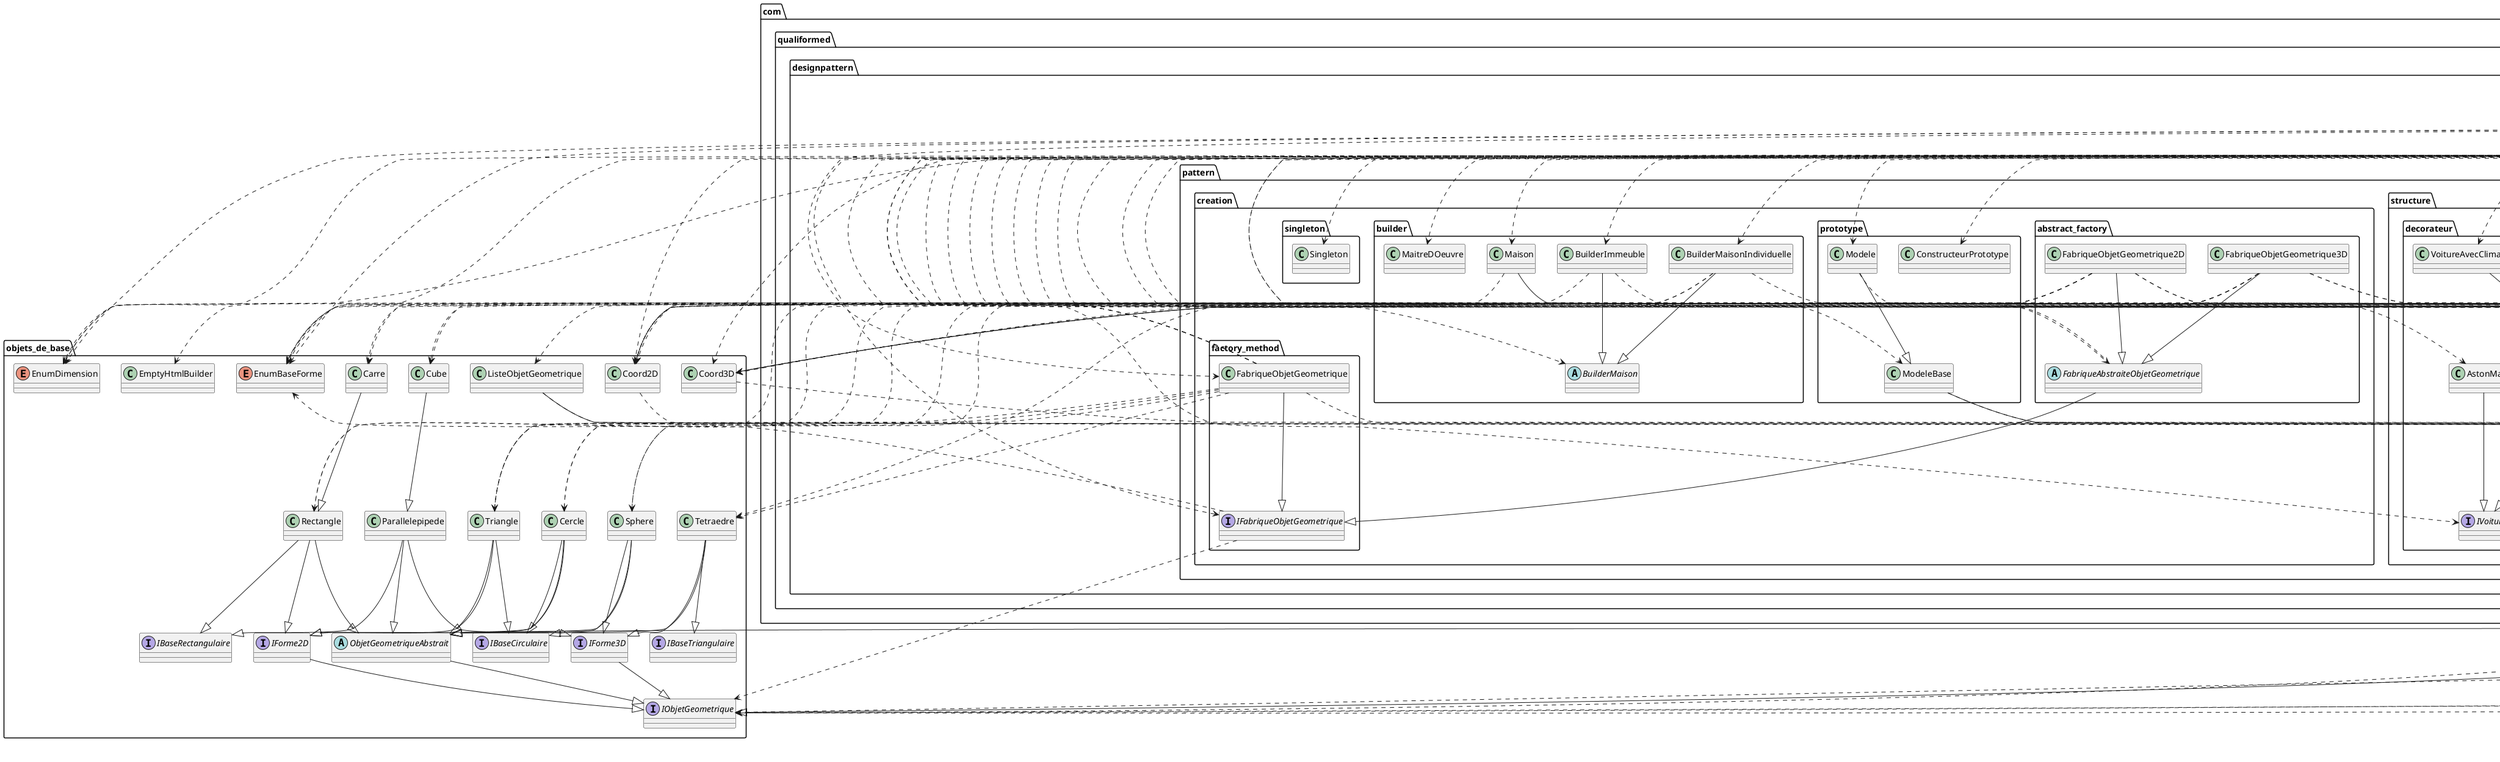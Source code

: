 @startuml
abstract class com.qualiformed.designpattern.pattern.comportement.chaine_de_responsabilite.Logger
abstract class com.qualiformed.designpattern.pattern.comportement.patron_de_methode.JeuDeSociete
abstract class com.qualiformed.designpattern.pattern.creation.abstract_factory.FabriqueAbstraiteObjetGeometrique
abstract class com.qualiformed.designpattern.pattern.creation.builder.BuilderMaison
abstract class com.qualiformed.designpattern.pattern.structure.decorateur.Option
abstract class com.qualiformed.designpattern.pattern.structure.pont.ObjetGeometriqueDessinable
abstract class objets_de_base.ObjetGeometriqueAbstrait
annotation java.lang.Override
class com.cloudgarden.layout.AnchorConstraint
class com.cloudgarden.layout.AnchorLayout
class com.qualiformed.designpattern.pattern.comportement.chaine_de_responsabilite.EmailLogger
class com.qualiformed.designpattern.pattern.comportement.chaine_de_responsabilite.StderrLogger
class com.qualiformed.designpattern.pattern.comportement.chaine_de_responsabilite.StdoutLogger
class com.qualiformed.designpattern.pattern.comportement.commande.CommandeBasculerEnBas
class com.qualiformed.designpattern.pattern.comportement.commande.CommandeBasculerEnHaut
class com.qualiformed.designpattern.pattern.comportement.commande.Interrupteur
class com.qualiformed.designpattern.pattern.comportement.commande.Lampe
class com.qualiformed.designpattern.pattern.comportement.etat.Contexte
class com.qualiformed.designpattern.pattern.comportement.etat.EtatA
class com.qualiformed.designpattern.pattern.comportement.etat.EtatB
class com.qualiformed.designpattern.pattern.comportement.fonction_de_rappel.DessinerHorloge1
class com.qualiformed.designpattern.pattern.comportement.fonction_de_rappel.DessinerHorloge2
class com.qualiformed.designpattern.pattern.comportement.interpreteur.ExpressionTerminale_Moins
class com.qualiformed.designpattern.pattern.comportement.interpreteur.ExpressionTerminale_Nombre
class com.qualiformed.designpattern.pattern.comportement.interpreteur.ExpressionTerminale_Plus
class com.qualiformed.designpattern.pattern.comportement.interpreteur.Interpreteur
class com.qualiformed.designpattern.pattern.comportement.iterateur.Iterateur
class com.qualiformed.designpattern.pattern.comportement.mediateur.BtnBook
class com.qualiformed.designpattern.pattern.comportement.mediateur.BtnSearch
class com.qualiformed.designpattern.pattern.comportement.mediateur.BtnView
class com.qualiformed.designpattern.pattern.comportement.mediateur.LblDisplay
class com.qualiformed.designpattern.pattern.comportement.mediateur.Mediateur
class com.qualiformed.designpattern.pattern.comportement.memento.Createur
class com.qualiformed.designpattern.pattern.comportement.memento.Gardien
class com.qualiformed.designpattern.pattern.comportement.observateur.Observateur
class com.qualiformed.designpattern.pattern.comportement.observateur.Observe
class com.qualiformed.designpattern.pattern.comportement.patron_de_methode.Echecs
class com.qualiformed.designpattern.pattern.comportement.patron_de_methode.Monopoly
class com.qualiformed.designpattern.pattern.comportement.strategie.Ajouter
class com.qualiformed.designpattern.pattern.comportement.strategie.Contexte
class com.qualiformed.designpattern.pattern.comportement.strategie.Multiplier
class com.qualiformed.designpattern.pattern.comportement.strategie.Soustraire
class com.qualiformed.designpattern.pattern.comportement.visiteur.Caisse
class com.qualiformed.designpattern.pattern.comportement.visiteur.Moteur
class com.qualiformed.designpattern.pattern.comportement.visiteur.Roue
class com.qualiformed.designpattern.pattern.comportement.visiteur.VisiteurListeElementVoiture
class com.qualiformed.designpattern.pattern.comportement.visiteur.VisiteurVerificationElementVoiture
class com.qualiformed.designpattern.pattern.comportement.visiteur.Voiture
class com.qualiformed.designpattern.pattern.creation.abstract_factory.FabriqueObjetGeometrique2D
class com.qualiformed.designpattern.pattern.creation.abstract_factory.FabriqueObjetGeometrique3D
class com.qualiformed.designpattern.pattern.creation.builder.BuilderImmeuble
class com.qualiformed.designpattern.pattern.creation.builder.BuilderMaisonIndividuelle
class com.qualiformed.designpattern.pattern.creation.builder.Maison
class com.qualiformed.designpattern.pattern.creation.builder.MaitreDOeuvre
class com.qualiformed.designpattern.pattern.creation.factory_method.FabriqueObjetGeometrique
class com.qualiformed.designpattern.pattern.creation.prototype.ConstructeurPrototype
class com.qualiformed.designpattern.pattern.creation.prototype.Modele
class com.qualiformed.designpattern.pattern.creation.prototype.ModeleBase
class com.qualiformed.designpattern.pattern.creation.singleton.Singleton
class com.qualiformed.designpattern.pattern.structure.adaptateur.AdaptateurSimpleTreeViewToHTML
class com.qualiformed.designpattern.pattern.structure.adaptateur.TreeViewSimple
class com.qualiformed.designpattern.pattern.structure.decorateur.AstonMartin
class com.qualiformed.designpattern.pattern.structure.decorateur.VoitureAmphibie
class com.qualiformed.designpattern.pattern.structure.decorateur.VoitureAvecClimatisation
class com.qualiformed.designpattern.pattern.structure.decorateur.VoitureAvecParachute
class com.qualiformed.designpattern.pattern.structure.facade.DateFacile
class com.qualiformed.designpattern.pattern.structure.objet_composite.Attribut
class com.qualiformed.designpattern.pattern.structure.objet_composite.Noeud
class com.qualiformed.designpattern.pattern.structure.objet_composite.NoeudValeur
class com.qualiformed.designpattern.pattern.structure.poids_mouche.Cafe
class com.qualiformed.designpattern.pattern.structure.poids_mouche.CommandeCafe
class com.qualiformed.designpattern.pattern.structure.poids_mouche.ContexteCommande
class com.qualiformed.designpattern.pattern.structure.pont.CercleDessinable
class com.qualiformed.designpattern.pattern.structure.pont.DessinateurObjetGeometriqueV1
class com.qualiformed.designpattern.pattern.structure.pont.DessinateurObjetGeometriqueV2
class com.qualiformed.designpattern.pattern.structure.pont.ParallelepipedeDessinable
class com.qualiformed.designpattern.pattern.structure.pont.RectangleDessinable
class com.qualiformed.designpattern.pattern.structure.pont.SphereDessinable
class com.qualiformed.designpattern.pattern.structure.pont.TetraedreDessinable
class com.qualiformed.designpattern.pattern.structure.pont.TriangleDessinable
class com.qualiformed.designpattern.pattern.structure.proxy.LigneTable
class com.qualiformed.designpattern.pattern.structure.proxy.LigneTableProxy
class com.qualiformed.designpattern.pattern.structure.proxy.Table
class com.qualiformed.designpattern.pattern.structure.proxy.TableProxy
class com.qualiformed.designpattern.pattern.structure.proxy.ValeurChaine
class com.qualiformed.designpattern.pattern.structure.proxy.ValeurEntier
class com.qualiformed.designpattern.tests.Test_PatternDeComportement_ChaineDeResponsabilite
class com.qualiformed.designpattern.tests.Test_PatternDeComportement_Commande
class com.qualiformed.designpattern.tests.Test_PatternDeComportement_Etat
class com.qualiformed.designpattern.tests.Test_PatternDeComportement_Interpreteur
class com.qualiformed.designpattern.tests.Test_PatternDeComportement_Iterateur
class com.qualiformed.designpattern.tests.Test_PatternDeComportement_Mediateur
class com.qualiformed.designpattern.tests.Test_PatternDeComportement_Memento
class com.qualiformed.designpattern.tests.Test_PatternDeComportement_Observateur
class com.qualiformed.designpattern.tests.Test_PatternDeComportement_Strategie
class com.qualiformed.designpattern.tests.Test_PatternDeComportement_Visiteur
class com.qualiformed.designpattern.tests.Test_PatternDeComportement_fonction_de_rappel
class com.qualiformed.designpattern.tests.Test_PatternDeComportement_patron_de_methode
class com.qualiformed.designpattern.tests.Test_PatternDeCreation_Builder
class com.qualiformed.designpattern.tests.Test_PatternDeCreation_Fabrique
class com.qualiformed.designpattern.tests.Test_PatternDeCreation_FabriqueAbstraite
class com.qualiformed.designpattern.tests.Test_PatternDeCreation_Prototype
class com.qualiformed.designpattern.tests.Test_PatternDeCreation_Singleton
class com.qualiformed.designpattern.tests.Test_PatternStructure_Adaptateur
class com.qualiformed.designpattern.tests.Test_PatternStructure_Composite
class com.qualiformed.designpattern.tests.Test_PatternStructure_Decorateur
class com.qualiformed.designpattern.tests.Test_PatternStructure_Facade
class com.qualiformed.designpattern.tests.Test_PatternStructure_PoidsMouche
class com.qualiformed.designpattern.tests.Test_PatternStructure_Proxy
class com.qualiformed.designpattern.tests.Test_PatternStructure_pont
class java.awt.Color
class java.awt.Dimension
class java.awt.Font
class java.awt.Graphics
class java.awt.Image
class java.awt.Rectangle
class java.awt.Toolkit
class java.awt.event.ActionEvent
class java.awt.event.ComponentAdapter
class java.awt.event.ComponentEvent
class java.awt.event.WindowAdapter
class java.awt.event.WindowEvent
class java.beans.PropertyChangeEvent
class java.beans.PropertyChangeListener
class java.util.ArrayList
class java.util.Arrays
class java.util.Calendar
class java.util.Collection
class java.util.GregorianCalendar
class java.util.HashMap
class java.util.List
class java.util.Map.Entry
class java.util.Stack
class javax.swing.ComboBoxModel
class javax.swing.DefaultComboBoxModel
class javax.swing.JButton
class javax.swing.JComboBox
class javax.swing.JFrame
class javax.swing.JLabel
class javax.swing.JPanel
class javax.swing.JSplitPane
class javax.swing.SwingUtilities
class javax.swing.WindowConstants
class objets_de_base.Carre
class objets_de_base.Cercle
class objets_de_base.Coord2D
class objets_de_base.Coord3D
class objets_de_base.Cube
class objets_de_base.EmptyHtmlBuilder
class objets_de_base.ListeObjetGeometrique
class objets_de_base.Parallelepipede
class objets_de_base.Rectangle
class objets_de_base.Sphere
class objets_de_base.Tetraedre
class objets_de_base.Triangle
enum objets_de_base.EnumBaseForme
enum objets_de_base.EnumDimension
interface com.qualiformed.designpattern.pattern.comportement.commande.ICommande
interface com.qualiformed.designpattern.pattern.comportement.etat.IEtat
interface com.qualiformed.designpattern.pattern.comportement.fonction_de_rappel.ICallbackPaint
interface com.qualiformed.designpattern.pattern.comportement.interpreteur.Expression
interface com.qualiformed.designpattern.pattern.comportement.mediateur.ICommande
interface com.qualiformed.designpattern.pattern.comportement.mediateur.IMediateur
interface com.qualiformed.designpattern.pattern.comportement.observateur.IOBservateur
interface com.qualiformed.designpattern.pattern.comportement.observateur.IObservable
interface com.qualiformed.designpattern.pattern.comportement.strategie.IStrategie
interface com.qualiformed.designpattern.pattern.comportement.visiteur.IElementDeVoiture
interface com.qualiformed.designpattern.pattern.comportement.visiteur.IVisiteurElementDeVoiture
interface com.qualiformed.designpattern.pattern.creation.factory_method.IFabriqueObjetGeometrique
interface com.qualiformed.designpattern.pattern.structure.adaptateur.ITreeViewAdaptateur
interface com.qualiformed.designpattern.pattern.structure.decorateur.IVoiture
interface com.qualiformed.designpattern.pattern.structure.objet_composite.IAttribut
interface com.qualiformed.designpattern.pattern.structure.objet_composite.INoeud
interface com.qualiformed.designpattern.pattern.structure.objet_composite.INoeudValeur
interface com.qualiformed.designpattern.pattern.structure.poids_mouche.ICafeServi
interface com.qualiformed.designpattern.pattern.structure.pont.IDessinateurObjetGeometrique
interface com.qualiformed.designpattern.pattern.structure.proxy.IColonneValue
interface com.qualiformed.designpattern.pattern.structure.proxy.ILigneTable
interface com.qualiformed.designpattern.pattern.structure.proxy.ITable
interface java.awt.event.ActionListener
interface java.lang.Cloneable
interface java.lang.Runnable
interface objets_de_base.IBaseCirculaire
interface objets_de_base.IBaseRectangulaire
interface objets_de_base.IBaseTriangulaire
interface objets_de_base.IForme2D
interface objets_de_base.IForme3D
interface objets_de_base.IObjetGeometrique
com.qualiformed.designpattern.pattern.creation.abstract_factory.FabriqueAbstraiteObjetGeometrique ..> objets_de_base.EnumDimension
com.qualiformed.designpattern.pattern.creation.abstract_factory.FabriqueAbstraiteObjetGeometrique --|> com.qualiformed.designpattern.pattern.creation.factory_method.IFabriqueObjetGeometrique
com.qualiformed.designpattern.pattern.structure.decorateur.Option ..> java.lang.Override
com.qualiformed.designpattern.pattern.structure.decorateur.Option --|> com.qualiformed.designpattern.pattern.structure.decorateur.IVoiture
com.qualiformed.designpattern.pattern.structure.pont.ObjetGeometriqueDessinable --|> objets_de_base.IObjetGeometrique
objets_de_base.ObjetGeometriqueAbstrait --|> objets_de_base.IObjetGeometrique
com.qualiformed.designpattern.pattern.comportement.chaine_de_responsabilite.EmailLogger --|> com.qualiformed.designpattern.pattern.comportement.chaine_de_responsabilite.Logger
com.qualiformed.designpattern.pattern.comportement.chaine_de_responsabilite.StderrLogger --|> com.qualiformed.designpattern.pattern.comportement.chaine_de_responsabilite.Logger
com.qualiformed.designpattern.pattern.comportement.chaine_de_responsabilite.StdoutLogger --|> com.qualiformed.designpattern.pattern.comportement.chaine_de_responsabilite.Logger
com.qualiformed.designpattern.pattern.comportement.commande.CommandeBasculerEnBas --|> com.qualiformed.designpattern.pattern.comportement.commande.ICommande
com.qualiformed.designpattern.pattern.comportement.commande.CommandeBasculerEnHaut --|> com.qualiformed.designpattern.pattern.comportement.commande.ICommande
com.qualiformed.designpattern.pattern.comportement.commande.Interrupteur ..> java.util.ArrayList
com.qualiformed.designpattern.pattern.comportement.commande.Interrupteur ..> java.util.List
com.qualiformed.designpattern.pattern.comportement.etat.EtatA ..> java.lang.Override
com.qualiformed.designpattern.pattern.comportement.etat.EtatA --|> com.qualiformed.designpattern.pattern.comportement.etat.IEtat
com.qualiformed.designpattern.pattern.comportement.etat.EtatB ..> java.lang.Override
com.qualiformed.designpattern.pattern.comportement.etat.EtatB --|> com.qualiformed.designpattern.pattern.comportement.etat.IEtat
com.qualiformed.designpattern.pattern.comportement.fonction_de_rappel.DessinerHorloge1 ..> java.lang.Override
com.qualiformed.designpattern.pattern.comportement.fonction_de_rappel.DessinerHorloge1 ..> java.awt.Color
com.qualiformed.designpattern.pattern.comportement.fonction_de_rappel.DessinerHorloge1 ..> java.awt.Graphics
com.qualiformed.designpattern.pattern.comportement.fonction_de_rappel.DessinerHorloge1 ..> java.util.Calendar
com.qualiformed.designpattern.pattern.comportement.fonction_de_rappel.DessinerHorloge1 --|> com.qualiformed.designpattern.pattern.comportement.fonction_de_rappel.ICallbackPaint
com.qualiformed.designpattern.pattern.comportement.fonction_de_rappel.DessinerHorloge2 ..> java.lang.Override
com.qualiformed.designpattern.pattern.comportement.fonction_de_rappel.DessinerHorloge2 ..> java.awt.Color
com.qualiformed.designpattern.pattern.comportement.fonction_de_rappel.DessinerHorloge2 ..> java.awt.Graphics
com.qualiformed.designpattern.pattern.comportement.fonction_de_rappel.DessinerHorloge2 ..> java.util.Calendar
com.qualiformed.designpattern.pattern.comportement.fonction_de_rappel.DessinerHorloge2 --|> com.qualiformed.designpattern.pattern.comportement.fonction_de_rappel.ICallbackPaint
com.qualiformed.designpattern.pattern.comportement.interpreteur.ExpressionTerminale_Moins ..> java.util.Stack
com.qualiformed.designpattern.pattern.comportement.interpreteur.ExpressionTerminale_Moins --|> com.qualiformed.designpattern.pattern.comportement.interpreteur.Expression
com.qualiformed.designpattern.pattern.comportement.interpreteur.ExpressionTerminale_Nombre ..> java.util.Stack
com.qualiformed.designpattern.pattern.comportement.interpreteur.ExpressionTerminale_Nombre --|> com.qualiformed.designpattern.pattern.comportement.interpreteur.Expression
com.qualiformed.designpattern.pattern.comportement.interpreteur.ExpressionTerminale_Plus ..> java.util.Stack
com.qualiformed.designpattern.pattern.comportement.interpreteur.ExpressionTerminale_Plus --|> com.qualiformed.designpattern.pattern.comportement.interpreteur.Expression
com.qualiformed.designpattern.pattern.comportement.interpreteur.Interpreteur ..> java.util.ArrayList
com.qualiformed.designpattern.pattern.comportement.interpreteur.Interpreteur ..> java.util.Stack
com.qualiformed.designpattern.pattern.comportement.iterateur.Iterateur ..> java.util.ArrayList
com.qualiformed.designpattern.pattern.comportement.mediateur.BtnBook --|> javax.swing.JButton
com.qualiformed.designpattern.pattern.comportement.mediateur.BtnBook --|> com.qualiformed.designpattern.pattern.comportement.mediateur.ICommande
com.qualiformed.designpattern.pattern.comportement.mediateur.BtnBook ..> java.awt.event.ActionListener
com.qualiformed.designpattern.pattern.comportement.mediateur.BtnSearch --|> javax.swing.JButton
com.qualiformed.designpattern.pattern.comportement.mediateur.BtnSearch --|> com.qualiformed.designpattern.pattern.comportement.mediateur.ICommande
com.qualiformed.designpattern.pattern.comportement.mediateur.BtnSearch ..> java.awt.event.ActionListener
com.qualiformed.designpattern.pattern.comportement.mediateur.BtnView --|> javax.swing.JButton
com.qualiformed.designpattern.pattern.comportement.mediateur.BtnView --|> com.qualiformed.designpattern.pattern.comportement.mediateur.ICommande
com.qualiformed.designpattern.pattern.comportement.mediateur.BtnView ..> java.awt.event.ActionListener
com.qualiformed.designpattern.pattern.comportement.mediateur.LblDisplay ..> java.awt.Font
com.qualiformed.designpattern.pattern.comportement.mediateur.LblDisplay --|> javax.swing.JLabel
com.qualiformed.designpattern.pattern.comportement.mediateur.Mediateur --|> com.qualiformed.designpattern.pattern.comportement.mediateur.IMediateur
com.qualiformed.designpattern.pattern.comportement.memento.Gardien ..> java.util.ArrayList
com.qualiformed.designpattern.pattern.comportement.observateur.Observateur ..> java.lang.Override
com.qualiformed.designpattern.pattern.comportement.observateur.Observateur --|> com.qualiformed.designpattern.pattern.comportement.observateur.IOBservateur
com.qualiformed.designpattern.pattern.comportement.observateur.Observe ..> java.lang.Override
com.qualiformed.designpattern.pattern.comportement.observateur.Observe ..> java.util.ArrayList
com.qualiformed.designpattern.pattern.comportement.observateur.Observe --|> com.qualiformed.designpattern.pattern.comportement.observateur.IObservable
com.qualiformed.designpattern.pattern.comportement.patron_de_methode.Echecs --|> com.qualiformed.designpattern.pattern.comportement.patron_de_methode.JeuDeSociete
com.qualiformed.designpattern.pattern.comportement.patron_de_methode.Echecs ..> java.lang.Override
com.qualiformed.designpattern.pattern.comportement.patron_de_methode.Monopoly --|> com.qualiformed.designpattern.pattern.comportement.patron_de_methode.JeuDeSociete
com.qualiformed.designpattern.pattern.comportement.patron_de_methode.Monopoly ..> java.lang.Override
com.qualiformed.designpattern.pattern.comportement.strategie.Ajouter ..> java.lang.Override
com.qualiformed.designpattern.pattern.comportement.strategie.Ajouter --|> com.qualiformed.designpattern.pattern.comportement.strategie.IStrategie
com.qualiformed.designpattern.pattern.comportement.strategie.Multiplier ..> java.lang.Override
com.qualiformed.designpattern.pattern.comportement.strategie.Multiplier --|> com.qualiformed.designpattern.pattern.comportement.strategie.IStrategie
com.qualiformed.designpattern.pattern.comportement.strategie.Soustraire ..> java.lang.Override
com.qualiformed.designpattern.pattern.comportement.strategie.Soustraire --|> com.qualiformed.designpattern.pattern.comportement.strategie.IStrategie
com.qualiformed.designpattern.pattern.comportement.visiteur.Caisse ..> java.lang.Override
com.qualiformed.designpattern.pattern.comportement.visiteur.Caisse --|> com.qualiformed.designpattern.pattern.comportement.visiteur.IElementDeVoiture
com.qualiformed.designpattern.pattern.comportement.visiteur.Moteur ..> java.lang.Override
com.qualiformed.designpattern.pattern.comportement.visiteur.Moteur --|> com.qualiformed.designpattern.pattern.comportement.visiteur.IElementDeVoiture
com.qualiformed.designpattern.pattern.comportement.visiteur.Roue ..> java.lang.Override
com.qualiformed.designpattern.pattern.comportement.visiteur.Roue --|> com.qualiformed.designpattern.pattern.comportement.visiteur.IElementDeVoiture
com.qualiformed.designpattern.pattern.comportement.visiteur.VisiteurListeElementVoiture ..> java.lang.Override
com.qualiformed.designpattern.pattern.comportement.visiteur.VisiteurListeElementVoiture --|> com.qualiformed.designpattern.pattern.comportement.visiteur.IVisiteurElementDeVoiture
com.qualiformed.designpattern.pattern.comportement.visiteur.VisiteurVerificationElementVoiture ..> java.lang.Override
com.qualiformed.designpattern.pattern.comportement.visiteur.VisiteurVerificationElementVoiture --|> com.qualiformed.designpattern.pattern.comportement.visiteur.IVisiteurElementDeVoiture
com.qualiformed.designpattern.pattern.comportement.visiteur.Voiture ..> java.lang.Override
com.qualiformed.designpattern.pattern.comportement.visiteur.Voiture --|> com.qualiformed.designpattern.pattern.comportement.visiteur.IElementDeVoiture
com.qualiformed.designpattern.pattern.creation.abstract_factory.FabriqueObjetGeometrique2D --|> com.qualiformed.designpattern.pattern.creation.abstract_factory.FabriqueAbstraiteObjetGeometrique
com.qualiformed.designpattern.pattern.creation.abstract_factory.FabriqueObjetGeometrique2D ..> java.lang.Override
com.qualiformed.designpattern.pattern.creation.abstract_factory.FabriqueObjetGeometrique2D ..> objets_de_base.Carre
com.qualiformed.designpattern.pattern.creation.abstract_factory.FabriqueObjetGeometrique2D ..> objets_de_base.Cercle
com.qualiformed.designpattern.pattern.creation.abstract_factory.FabriqueObjetGeometrique2D ..> objets_de_base.Triangle
com.qualiformed.designpattern.pattern.creation.abstract_factory.FabriqueObjetGeometrique2D ..> objets_de_base.EnumBaseForme
com.qualiformed.designpattern.pattern.creation.abstract_factory.FabriqueObjetGeometrique2D ..> objets_de_base.IObjetGeometrique
com.qualiformed.designpattern.pattern.creation.abstract_factory.FabriqueObjetGeometrique3D --|> com.qualiformed.designpattern.pattern.creation.abstract_factory.FabriqueAbstraiteObjetGeometrique
com.qualiformed.designpattern.pattern.creation.abstract_factory.FabriqueObjetGeometrique3D ..> java.lang.Override
com.qualiformed.designpattern.pattern.creation.abstract_factory.FabriqueObjetGeometrique3D ..> objets_de_base.Cube
com.qualiformed.designpattern.pattern.creation.abstract_factory.FabriqueObjetGeometrique3D ..> objets_de_base.Sphere
com.qualiformed.designpattern.pattern.creation.abstract_factory.FabriqueObjetGeometrique3D ..> objets_de_base.Tetraedre
com.qualiformed.designpattern.pattern.creation.abstract_factory.FabriqueObjetGeometrique3D ..> objets_de_base.EnumBaseForme
com.qualiformed.designpattern.pattern.creation.abstract_factory.FabriqueObjetGeometrique3D ..> objets_de_base.IObjetGeometrique
com.qualiformed.designpattern.pattern.creation.builder.BuilderImmeuble --|> com.qualiformed.designpattern.pattern.creation.builder.BuilderMaison
com.qualiformed.designpattern.pattern.creation.builder.BuilderImmeuble ..> java.lang.Override
com.qualiformed.designpattern.pattern.creation.builder.BuilderImmeuble ..> objets_de_base.Rectangle
com.qualiformed.designpattern.pattern.creation.builder.BuilderMaisonIndividuelle --|> com.qualiformed.designpattern.pattern.creation.builder.BuilderMaison
com.qualiformed.designpattern.pattern.creation.builder.BuilderMaisonIndividuelle ..> java.lang.Override
com.qualiformed.designpattern.pattern.creation.builder.BuilderMaisonIndividuelle ..> objets_de_base.Rectangle
com.qualiformed.designpattern.pattern.creation.builder.BuilderMaisonIndividuelle ..> objets_de_base.Triangle
com.qualiformed.designpattern.pattern.creation.builder.Maison --|> objets_de_base.ObjetGeometriqueAbstrait
com.qualiformed.designpattern.pattern.creation.builder.Maison ..> objets_de_base.ListeObjetGeometrique
com.qualiformed.designpattern.pattern.creation.factory_method.FabriqueObjetGeometrique ..> objets_de_base.Carre
com.qualiformed.designpattern.pattern.creation.factory_method.FabriqueObjetGeometrique ..> objets_de_base.Cercle
com.qualiformed.designpattern.pattern.creation.factory_method.FabriqueObjetGeometrique ..> objets_de_base.Cube
com.qualiformed.designpattern.pattern.creation.factory_method.FabriqueObjetGeometrique ..> objets_de_base.Sphere
com.qualiformed.designpattern.pattern.creation.factory_method.FabriqueObjetGeometrique ..> objets_de_base.Tetraedre
com.qualiformed.designpattern.pattern.creation.factory_method.FabriqueObjetGeometrique ..> objets_de_base.Triangle
com.qualiformed.designpattern.pattern.creation.factory_method.FabriqueObjetGeometrique ..> objets_de_base.EnumBaseForme
com.qualiformed.designpattern.pattern.creation.factory_method.FabriqueObjetGeometrique ..> objets_de_base.EnumDimension
com.qualiformed.designpattern.pattern.creation.factory_method.FabriqueObjetGeometrique --|> com.qualiformed.designpattern.pattern.creation.factory_method.IFabriqueObjetGeometrique
com.qualiformed.designpattern.pattern.creation.factory_method.FabriqueObjetGeometrique ..> objets_de_base.IObjetGeometrique
com.qualiformed.designpattern.pattern.creation.prototype.Modele ..> java.lang.Override
com.qualiformed.designpattern.pattern.creation.prototype.Modele --|> com.qualiformed.designpattern.pattern.creation.prototype.ModeleBase
com.qualiformed.designpattern.pattern.creation.prototype.ModeleBase ..> java.lang.Override
com.qualiformed.designpattern.pattern.creation.prototype.ModeleBase --|> java.lang.Cloneable
com.qualiformed.designpattern.pattern.structure.adaptateur.AdaptateurSimpleTreeViewToHTML ..> java.lang.Override
com.qualiformed.designpattern.pattern.structure.adaptateur.AdaptateurSimpleTreeViewToHTML ..> java.util.ArrayList
com.qualiformed.designpattern.pattern.structure.adaptateur.AdaptateurSimpleTreeViewToHTML ..> java.util.Arrays
com.qualiformed.designpattern.pattern.structure.adaptateur.AdaptateurSimpleTreeViewToHTML --|> com.qualiformed.designpattern.pattern.structure.adaptateur.ITreeViewAdaptateur
com.qualiformed.designpattern.pattern.structure.decorateur.AstonMartin ..> java.lang.Override
com.qualiformed.designpattern.pattern.structure.decorateur.AstonMartin --|> com.qualiformed.designpattern.pattern.structure.decorateur.IVoiture
com.qualiformed.designpattern.pattern.structure.decorateur.VoitureAmphibie --|> com.qualiformed.designpattern.pattern.structure.decorateur.Option
com.qualiformed.designpattern.pattern.structure.decorateur.VoitureAvecClimatisation --|> com.qualiformed.designpattern.pattern.structure.decorateur.Option
com.qualiformed.designpattern.pattern.structure.decorateur.VoitureAvecParachute --|> com.qualiformed.designpattern.pattern.structure.decorateur.Option
com.qualiformed.designpattern.pattern.structure.facade.DateFacile ..> java.util.Calendar
com.qualiformed.designpattern.pattern.structure.facade.DateFacile ..> java.util.GregorianCalendar
com.qualiformed.designpattern.pattern.structure.objet_composite.Attribut ..> java.lang.Override
com.qualiformed.designpattern.pattern.structure.objet_composite.Attribut --|> com.qualiformed.designpattern.pattern.structure.objet_composite.IAttribut
com.qualiformed.designpattern.pattern.structure.objet_composite.Noeud ..> java.lang.Override
com.qualiformed.designpattern.pattern.structure.objet_composite.Noeud ..> java.util.ArrayList
com.qualiformed.designpattern.pattern.structure.objet_composite.Noeud ..> java.util.HashMap
com.qualiformed.designpattern.pattern.structure.objet_composite.Noeud --|> com.qualiformed.designpattern.pattern.structure.objet_composite.INoeud
com.qualiformed.designpattern.pattern.structure.objet_composite.NoeudValeur ..> java.lang.Override
com.qualiformed.designpattern.pattern.structure.objet_composite.NoeudValeur --|> com.qualiformed.designpattern.pattern.structure.objet_composite.INoeudValeur
com.qualiformed.designpattern.pattern.structure.poids_mouche.Cafe ..> java.lang.Override
com.qualiformed.designpattern.pattern.structure.poids_mouche.Cafe ..> java.util.HashMap
com.qualiformed.designpattern.pattern.structure.poids_mouche.Cafe --|> com.qualiformed.designpattern.pattern.structure.poids_mouche.ICafeServi
com.qualiformed.designpattern.pattern.structure.pont.CercleDessinable --|> com.qualiformed.designpattern.pattern.structure.pont.ObjetGeometriqueDessinable
com.qualiformed.designpattern.pattern.structure.pont.CercleDessinable ..> java.lang.Override
com.qualiformed.designpattern.pattern.structure.pont.CercleDessinable ..> objets_de_base.Coord2D
com.qualiformed.designpattern.pattern.structure.pont.DessinateurObjetGeometriqueV1 ..> java.lang.Override
com.qualiformed.designpattern.pattern.structure.pont.DessinateurObjetGeometriqueV1 ..> objets_de_base.Coord2D
com.qualiformed.designpattern.pattern.structure.pont.DessinateurObjetGeometriqueV1 ..> objets_de_base.Coord3D
com.qualiformed.designpattern.pattern.structure.pont.DessinateurObjetGeometriqueV1 --|> com.qualiformed.designpattern.pattern.structure.pont.IDessinateurObjetGeometrique
com.qualiformed.designpattern.pattern.structure.pont.DessinateurObjetGeometriqueV2 ..> java.lang.Override
com.qualiformed.designpattern.pattern.structure.pont.DessinateurObjetGeometriqueV2 ..> objets_de_base.Coord2D
com.qualiformed.designpattern.pattern.structure.pont.DessinateurObjetGeometriqueV2 ..> objets_de_base.Coord3D
com.qualiformed.designpattern.pattern.structure.pont.DessinateurObjetGeometriqueV2 --|> com.qualiformed.designpattern.pattern.structure.pont.IDessinateurObjetGeometrique
com.qualiformed.designpattern.pattern.structure.pont.ParallelepipedeDessinable --|> com.qualiformed.designpattern.pattern.structure.pont.ObjetGeometriqueDessinable
com.qualiformed.designpattern.pattern.structure.pont.ParallelepipedeDessinable ..> java.lang.Override
com.qualiformed.designpattern.pattern.structure.pont.ParallelepipedeDessinable ..> objets_de_base.Coord3D
com.qualiformed.designpattern.pattern.structure.pont.RectangleDessinable --|> com.qualiformed.designpattern.pattern.structure.pont.ObjetGeometriqueDessinable
com.qualiformed.designpattern.pattern.structure.pont.RectangleDessinable ..> java.lang.Override
com.qualiformed.designpattern.pattern.structure.pont.RectangleDessinable ..> objets_de_base.Coord2D
com.qualiformed.designpattern.pattern.structure.pont.SphereDessinable --|> com.qualiformed.designpattern.pattern.structure.pont.ObjetGeometriqueDessinable
com.qualiformed.designpattern.pattern.structure.pont.SphereDessinable ..> java.lang.Override
com.qualiformed.designpattern.pattern.structure.pont.SphereDessinable ..> objets_de_base.Coord3D
com.qualiformed.designpattern.pattern.structure.pont.TetraedreDessinable --|> com.qualiformed.designpattern.pattern.structure.pont.ObjetGeometriqueDessinable
com.qualiformed.designpattern.pattern.structure.pont.TetraedreDessinable ..> java.lang.Override
com.qualiformed.designpattern.pattern.structure.pont.TetraedreDessinable ..> objets_de_base.Coord3D
com.qualiformed.designpattern.pattern.structure.pont.TriangleDessinable --|> com.qualiformed.designpattern.pattern.structure.pont.ObjetGeometriqueDessinable
com.qualiformed.designpattern.pattern.structure.pont.TriangleDessinable ..> java.lang.Override
com.qualiformed.designpattern.pattern.structure.pont.TriangleDessinable ..> objets_de_base.Coord2D
com.qualiformed.designpattern.pattern.structure.proxy.LigneTable ..> java.lang.Override
com.qualiformed.designpattern.pattern.structure.proxy.LigneTable ..> java.util.HashMap
com.qualiformed.designpattern.pattern.structure.proxy.LigneTable ..> java.util.Map.Entry
com.qualiformed.designpattern.pattern.structure.proxy.LigneTable --|> com.qualiformed.designpattern.pattern.structure.proxy.ILigneTable
com.qualiformed.designpattern.pattern.structure.proxy.LigneTableProxy ..> java.lang.Override
com.qualiformed.designpattern.pattern.structure.proxy.LigneTableProxy --|> com.qualiformed.designpattern.pattern.structure.proxy.ILigneTable
com.qualiformed.designpattern.pattern.structure.proxy.Table ..> java.lang.Override
com.qualiformed.designpattern.pattern.structure.proxy.Table ..> java.util.ArrayList
com.qualiformed.designpattern.pattern.structure.proxy.Table ..> java.util.HashMap
com.qualiformed.designpattern.pattern.structure.proxy.Table --|> com.qualiformed.designpattern.pattern.structure.proxy.ITable
com.qualiformed.designpattern.pattern.structure.proxy.TableProxy ..> java.lang.Override
com.qualiformed.designpattern.pattern.structure.proxy.TableProxy ..> java.util.HashMap
com.qualiformed.designpattern.pattern.structure.proxy.TableProxy --|> com.qualiformed.designpattern.pattern.structure.proxy.ITable
com.qualiformed.designpattern.pattern.structure.proxy.ValeurChaine ..> java.lang.Override
com.qualiformed.designpattern.pattern.structure.proxy.ValeurChaine --|> com.qualiformed.designpattern.pattern.structure.proxy.IColonneValue
com.qualiformed.designpattern.pattern.structure.proxy.ValeurEntier ..> java.lang.Override
com.qualiformed.designpattern.pattern.structure.proxy.ValeurEntier --|> com.qualiformed.designpattern.pattern.structure.proxy.IColonneValue
com.qualiformed.designpattern.tests.Test_PatternDeComportement_ChaineDeResponsabilite ..> com.qualiformed.designpattern.pattern.comportement.chaine_de_responsabilite.Logger
com.qualiformed.designpattern.tests.Test_PatternDeComportement_ChaineDeResponsabilite ..> com.qualiformed.designpattern.pattern.comportement.chaine_de_responsabilite.EmailLogger
com.qualiformed.designpattern.tests.Test_PatternDeComportement_ChaineDeResponsabilite ..> com.qualiformed.designpattern.pattern.comportement.chaine_de_responsabilite.StderrLogger
com.qualiformed.designpattern.tests.Test_PatternDeComportement_ChaineDeResponsabilite ..> com.qualiformed.designpattern.pattern.comportement.chaine_de_responsabilite.StdoutLogger
com.qualiformed.designpattern.tests.Test_PatternDeComportement_Commande ..> com.qualiformed.designpattern.pattern.comportement.commande.CommandeBasculerEnBas
com.qualiformed.designpattern.tests.Test_PatternDeComportement_Commande ..> com.qualiformed.designpattern.pattern.comportement.commande.CommandeBasculerEnHaut
com.qualiformed.designpattern.tests.Test_PatternDeComportement_Commande ..> com.qualiformed.designpattern.pattern.comportement.commande.Interrupteur
com.qualiformed.designpattern.tests.Test_PatternDeComportement_Commande ..> com.qualiformed.designpattern.pattern.comportement.commande.Lampe
com.qualiformed.designpattern.tests.Test_PatternDeComportement_Commande ..> com.qualiformed.designpattern.pattern.comportement.commande.ICommande
com.qualiformed.designpattern.tests.Test_PatternDeComportement_Etat ..> com.qualiformed.designpattern.pattern.comportement.etat.Contexte
com.qualiformed.designpattern.tests.Test_PatternDeComportement_Interpreteur ..> com.qualiformed.designpattern.pattern.comportement.interpreteur.Interpreteur
com.qualiformed.designpattern.tests.Test_PatternDeComportement_Iterateur ..> com.qualiformed.designpattern.pattern.comportement.iterateur.Iterateur
com.qualiformed.designpattern.tests.Test_PatternDeComportement_Iterateur ..> java.util.ArrayList
com.qualiformed.designpattern.tests.Test_PatternDeComportement_Mediateur ..> com.qualiformed.designpattern.pattern.comportement.mediateur.BtnBook
com.qualiformed.designpattern.tests.Test_PatternDeComportement_Mediateur ..> com.qualiformed.designpattern.pattern.comportement.mediateur.BtnSearch
com.qualiformed.designpattern.tests.Test_PatternDeComportement_Mediateur ..> com.qualiformed.designpattern.pattern.comportement.mediateur.BtnView
com.qualiformed.designpattern.tests.Test_PatternDeComportement_Mediateur ..> com.qualiformed.designpattern.pattern.comportement.mediateur.LblDisplay
com.qualiformed.designpattern.tests.Test_PatternDeComportement_Mediateur ..> com.qualiformed.designpattern.pattern.comportement.mediateur.Mediateur
com.qualiformed.designpattern.tests.Test_PatternDeComportement_Mediateur ..> java.awt.Dimension
com.qualiformed.designpattern.tests.Test_PatternDeComportement_Mediateur ..> java.awt.Toolkit
com.qualiformed.designpattern.tests.Test_PatternDeComportement_Mediateur ..> java.awt.event.ActionEvent
com.qualiformed.designpattern.tests.Test_PatternDeComportement_Mediateur --|> javax.swing.JFrame
com.qualiformed.designpattern.tests.Test_PatternDeComportement_Mediateur ..> javax.swing.JPanel
com.qualiformed.designpattern.tests.Test_PatternDeComportement_Mediateur ..> com.qualiformed.designpattern.pattern.comportement.mediateur.ICommande
com.qualiformed.designpattern.tests.Test_PatternDeComportement_Mediateur ..> com.qualiformed.designpattern.pattern.comportement.mediateur.IMediateur
com.qualiformed.designpattern.tests.Test_PatternDeComportement_Mediateur --|> java.awt.event.ActionListener
com.qualiformed.designpattern.tests.Test_PatternDeComportement_Memento ..> com.qualiformed.designpattern.pattern.comportement.memento.Createur
com.qualiformed.designpattern.tests.Test_PatternDeComportement_Memento ..> com.qualiformed.designpattern.pattern.comportement.memento.Gardien
com.qualiformed.designpattern.tests.Test_PatternDeComportement_Observateur ..> com.qualiformed.designpattern.pattern.comportement.observateur.Observateur
com.qualiformed.designpattern.tests.Test_PatternDeComportement_Observateur ..> com.qualiformed.designpattern.pattern.comportement.observateur.Observe
com.qualiformed.designpattern.tests.Test_PatternDeComportement_Strategie ..> com.qualiformed.designpattern.pattern.comportement.strategie.Ajouter
com.qualiformed.designpattern.tests.Test_PatternDeComportement_Strategie ..> com.qualiformed.designpattern.pattern.comportement.strategie.Contexte
com.qualiformed.designpattern.tests.Test_PatternDeComportement_Strategie ..> com.qualiformed.designpattern.pattern.comportement.strategie.Multiplier
com.qualiformed.designpattern.tests.Test_PatternDeComportement_Strategie ..> com.qualiformed.designpattern.pattern.comportement.strategie.Soustraire
com.qualiformed.designpattern.tests.Test_PatternDeComportement_Visiteur ..> com.qualiformed.designpattern.pattern.comportement.visiteur.VisiteurListeElementVoiture
com.qualiformed.designpattern.tests.Test_PatternDeComportement_Visiteur ..> com.qualiformed.designpattern.pattern.comportement.visiteur.VisiteurVerificationElementVoiture
com.qualiformed.designpattern.tests.Test_PatternDeComportement_Visiteur ..> com.qualiformed.designpattern.pattern.comportement.visiteur.Voiture
com.qualiformed.designpattern.tests.Test_PatternDeComportement_Visiteur ..> com.qualiformed.designpattern.pattern.comportement.visiteur.IElementDeVoiture
com.qualiformed.designpattern.tests.Test_PatternDeComportement_fonction_de_rappel ..> java.lang.Override
com.qualiformed.designpattern.tests.Test_PatternDeComportement_fonction_de_rappel ..> com.cloudgarden.layout.AnchorConstraint
com.qualiformed.designpattern.tests.Test_PatternDeComportement_fonction_de_rappel ..> com.cloudgarden.layout.AnchorLayout
com.qualiformed.designpattern.tests.Test_PatternDeComportement_fonction_de_rappel ..> com.qualiformed.designpattern.pattern.comportement.fonction_de_rappel.DessinerHorloge1
com.qualiformed.designpattern.tests.Test_PatternDeComportement_fonction_de_rappel ..> com.qualiformed.designpattern.pattern.comportement.fonction_de_rappel.DessinerHorloge2
com.qualiformed.designpattern.tests.Test_PatternDeComportement_fonction_de_rappel ..> java.awt.Dimension
com.qualiformed.designpattern.tests.Test_PatternDeComportement_fonction_de_rappel ..> java.awt.Graphics
com.qualiformed.designpattern.tests.Test_PatternDeComportement_fonction_de_rappel ..> java.awt.Image
com.qualiformed.designpattern.tests.Test_PatternDeComportement_fonction_de_rappel ..> java.awt.Rectangle
com.qualiformed.designpattern.tests.Test_PatternDeComportement_fonction_de_rappel ..> java.awt.event.ActionEvent
com.qualiformed.designpattern.tests.Test_PatternDeComportement_fonction_de_rappel ..> java.awt.event.ComponentAdapter
com.qualiformed.designpattern.tests.Test_PatternDeComportement_fonction_de_rappel ..> java.awt.event.ComponentEvent
com.qualiformed.designpattern.tests.Test_PatternDeComportement_fonction_de_rappel ..> java.awt.event.WindowAdapter
com.qualiformed.designpattern.tests.Test_PatternDeComportement_fonction_de_rappel ..> java.awt.event.WindowEvent
com.qualiformed.designpattern.tests.Test_PatternDeComportement_fonction_de_rappel ..> java.beans.PropertyChangeEvent
com.qualiformed.designpattern.tests.Test_PatternDeComportement_fonction_de_rappel ..> java.beans.PropertyChangeListener
com.qualiformed.designpattern.tests.Test_PatternDeComportement_fonction_de_rappel ..> java.util.HashMap
com.qualiformed.designpattern.tests.Test_PatternDeComportement_fonction_de_rappel ..> java.util.Map.Entry
com.qualiformed.designpattern.tests.Test_PatternDeComportement_fonction_de_rappel ..> javax.swing.ComboBoxModel
com.qualiformed.designpattern.tests.Test_PatternDeComportement_fonction_de_rappel ..> javax.swing.DefaultComboBoxModel
com.qualiformed.designpattern.tests.Test_PatternDeComportement_fonction_de_rappel ..> javax.swing.JComboBox
com.qualiformed.designpattern.tests.Test_PatternDeComportement_fonction_de_rappel --|> javax.swing.JFrame
com.qualiformed.designpattern.tests.Test_PatternDeComportement_fonction_de_rappel ..> javax.swing.JPanel
com.qualiformed.designpattern.tests.Test_PatternDeComportement_fonction_de_rappel ..> javax.swing.JSplitPane
com.qualiformed.designpattern.tests.Test_PatternDeComportement_fonction_de_rappel ..> javax.swing.SwingUtilities
com.qualiformed.designpattern.tests.Test_PatternDeComportement_fonction_de_rappel ..> javax.swing.WindowConstants
com.qualiformed.designpattern.tests.Test_PatternDeComportement_fonction_de_rappel ..> com.qualiformed.designpattern.pattern.comportement.fonction_de_rappel.ICallbackPaint
com.qualiformed.designpattern.tests.Test_PatternDeComportement_fonction_de_rappel ..> java.awt.event.ActionListener
com.qualiformed.designpattern.tests.Test_PatternDeComportement_fonction_de_rappel --|> java.lang.Runnable
com.qualiformed.designpattern.tests.Test_PatternDeComportement_patron_de_methode ..> com.qualiformed.designpattern.pattern.comportement.patron_de_methode.Echecs
com.qualiformed.designpattern.tests.Test_PatternDeComportement_patron_de_methode ..> com.qualiformed.designpattern.pattern.comportement.patron_de_methode.Monopoly
com.qualiformed.designpattern.tests.Test_PatternDeCreation_Builder ..> com.qualiformed.designpattern.pattern.creation.builder.BuilderMaison
com.qualiformed.designpattern.tests.Test_PatternDeCreation_Builder ..> com.qualiformed.designpattern.pattern.creation.builder.BuilderImmeuble
com.qualiformed.designpattern.tests.Test_PatternDeCreation_Builder ..> com.qualiformed.designpattern.pattern.creation.builder.BuilderMaisonIndividuelle
com.qualiformed.designpattern.tests.Test_PatternDeCreation_Builder ..> com.qualiformed.designpattern.pattern.creation.builder.Maison
com.qualiformed.designpattern.tests.Test_PatternDeCreation_Builder ..> com.qualiformed.designpattern.pattern.creation.builder.MaitreDOeuvre
com.qualiformed.designpattern.tests.Test_PatternDeCreation_Fabrique ..> com.qualiformed.designpattern.pattern.creation.factory_method.FabriqueObjetGeometrique
com.qualiformed.designpattern.tests.Test_PatternDeCreation_Fabrique ..> objets_de_base.EnumBaseForme
com.qualiformed.designpattern.tests.Test_PatternDeCreation_Fabrique ..> objets_de_base.EnumDimension
com.qualiformed.designpattern.tests.Test_PatternDeCreation_Fabrique ..> objets_de_base.IObjetGeometrique
com.qualiformed.designpattern.tests.Test_PatternDeCreation_FabriqueAbstraite ..> com.qualiformed.designpattern.pattern.creation.abstract_factory.FabriqueAbstraiteObjetGeometrique
com.qualiformed.designpattern.tests.Test_PatternDeCreation_FabriqueAbstraite ..> objets_de_base.EnumBaseForme
com.qualiformed.designpattern.tests.Test_PatternDeCreation_FabriqueAbstraite ..> objets_de_base.EnumDimension
com.qualiformed.designpattern.tests.Test_PatternDeCreation_FabriqueAbstraite ..> com.qualiformed.designpattern.pattern.creation.factory_method.IFabriqueObjetGeometrique
com.qualiformed.designpattern.tests.Test_PatternDeCreation_FabriqueAbstraite ..> objets_de_base.IObjetGeometrique
com.qualiformed.designpattern.tests.Test_PatternDeCreation_Prototype ..> com.qualiformed.designpattern.pattern.creation.prototype.ConstructeurPrototype
com.qualiformed.designpattern.tests.Test_PatternDeCreation_Prototype ..> com.qualiformed.designpattern.pattern.creation.prototype.Modele
com.qualiformed.designpattern.tests.Test_PatternDeCreation_Prototype ..> com.qualiformed.designpattern.pattern.creation.prototype.ModeleBase
com.qualiformed.designpattern.tests.Test_PatternDeCreation_Singleton ..> com.qualiformed.designpattern.pattern.creation.singleton.Singleton
com.qualiformed.designpattern.tests.Test_PatternStructure_Adaptateur ..> com.qualiformed.designpattern.pattern.structure.adaptateur.AdaptateurSimpleTreeViewToHTML
com.qualiformed.designpattern.tests.Test_PatternStructure_Adaptateur ..> com.qualiformed.designpattern.pattern.structure.adaptateur.TreeViewSimple
com.qualiformed.designpattern.tests.Test_PatternStructure_Adaptateur ..> objets_de_base.EmptyHtmlBuilder
com.qualiformed.designpattern.tests.Test_PatternStructure_Composite ..> com.qualiformed.designpattern.pattern.structure.objet_composite.Noeud
com.qualiformed.designpattern.tests.Test_PatternStructure_Composite ..> com.qualiformed.designpattern.pattern.structure.objet_composite.NoeudValeur
com.qualiformed.designpattern.tests.Test_PatternStructure_Composite ..> java.util.Arrays
com.qualiformed.designpattern.tests.Test_PatternStructure_Composite ..> com.qualiformed.designpattern.pattern.structure.objet_composite.INoeud
com.qualiformed.designpattern.tests.Test_PatternStructure_Decorateur ..> com.qualiformed.designpattern.pattern.structure.decorateur.AstonMartin
com.qualiformed.designpattern.tests.Test_PatternStructure_Decorateur ..> com.qualiformed.designpattern.pattern.structure.decorateur.VoitureAmphibie
com.qualiformed.designpattern.tests.Test_PatternStructure_Decorateur ..> com.qualiformed.designpattern.pattern.structure.decorateur.VoitureAvecClimatisation
com.qualiformed.designpattern.tests.Test_PatternStructure_Decorateur ..> com.qualiformed.designpattern.pattern.structure.decorateur.VoitureAvecParachute
com.qualiformed.designpattern.tests.Test_PatternStructure_Decorateur ..> com.qualiformed.designpattern.pattern.structure.decorateur.IVoiture
com.qualiformed.designpattern.tests.Test_PatternStructure_Facade ..> com.qualiformed.designpattern.pattern.structure.facade.DateFacile
com.qualiformed.designpattern.tests.Test_PatternStructure_PoidsMouche ..> com.qualiformed.designpattern.pattern.structure.poids_mouche.Cafe
com.qualiformed.designpattern.tests.Test_PatternStructure_PoidsMouche ..> com.qualiformed.designpattern.pattern.structure.poids_mouche.CommandeCafe
com.qualiformed.designpattern.tests.Test_PatternStructure_PoidsMouche ..> com.qualiformed.designpattern.pattern.structure.poids_mouche.ContexteCommande
com.qualiformed.designpattern.tests.Test_PatternStructure_PoidsMouche ..> java.util.ArrayList
com.qualiformed.designpattern.tests.Test_PatternStructure_Proxy ..> com.qualiformed.designpattern.pattern.structure.proxy.LigneTable
com.qualiformed.designpattern.tests.Test_PatternStructure_Proxy ..> com.qualiformed.designpattern.pattern.structure.proxy.LigneTableProxy
com.qualiformed.designpattern.tests.Test_PatternStructure_Proxy ..> com.qualiformed.designpattern.pattern.structure.proxy.Table
com.qualiformed.designpattern.tests.Test_PatternStructure_Proxy ..> com.qualiformed.designpattern.pattern.structure.proxy.TableProxy
com.qualiformed.designpattern.tests.Test_PatternStructure_Proxy ..> com.qualiformed.designpattern.pattern.structure.proxy.ValeurChaine
com.qualiformed.designpattern.tests.Test_PatternStructure_Proxy ..> com.qualiformed.designpattern.pattern.structure.proxy.ValeurEntier
com.qualiformed.designpattern.tests.Test_PatternStructure_Proxy ..> java.util.HashMap
com.qualiformed.designpattern.tests.Test_PatternStructure_Proxy ..> com.qualiformed.designpattern.pattern.structure.proxy.IColonneValue
com.qualiformed.designpattern.tests.Test_PatternStructure_Proxy ..> com.qualiformed.designpattern.pattern.structure.proxy.ILigneTable
com.qualiformed.designpattern.tests.Test_PatternStructure_pont ..> com.qualiformed.designpattern.pattern.structure.pont.ObjetGeometriqueDessinable
com.qualiformed.designpattern.tests.Test_PatternStructure_pont ..> com.qualiformed.designpattern.pattern.structure.pont.CercleDessinable
com.qualiformed.designpattern.tests.Test_PatternStructure_pont ..> com.qualiformed.designpattern.pattern.structure.pont.DessinateurObjetGeometriqueV1
com.qualiformed.designpattern.tests.Test_PatternStructure_pont ..> com.qualiformed.designpattern.pattern.structure.pont.DessinateurObjetGeometriqueV2
com.qualiformed.designpattern.tests.Test_PatternStructure_pont ..> com.qualiformed.designpattern.pattern.structure.pont.ParallelepipedeDessinable
com.qualiformed.designpattern.tests.Test_PatternStructure_pont ..> com.qualiformed.designpattern.pattern.structure.pont.RectangleDessinable
com.qualiformed.designpattern.tests.Test_PatternStructure_pont ..> com.qualiformed.designpattern.pattern.structure.pont.SphereDessinable
com.qualiformed.designpattern.tests.Test_PatternStructure_pont ..> com.qualiformed.designpattern.pattern.structure.pont.TetraedreDessinable
com.qualiformed.designpattern.tests.Test_PatternStructure_pont ..> com.qualiformed.designpattern.pattern.structure.pont.TriangleDessinable
com.qualiformed.designpattern.tests.Test_PatternStructure_pont ..> objets_de_base.Coord2D
com.qualiformed.designpattern.tests.Test_PatternStructure_pont ..> objets_de_base.Coord3D
com.qualiformed.designpattern.tests.Test_PatternStructure_pont ..> com.qualiformed.designpattern.pattern.structure.pont.IDessinateurObjetGeometrique
objets_de_base.Carre --|> objets_de_base.Rectangle
objets_de_base.Cercle --|> objets_de_base.ObjetGeometriqueAbstrait
objets_de_base.Cercle --|> objets_de_base.IBaseCirculaire
objets_de_base.Cercle --|> objets_de_base.IForme2D
objets_de_base.Coord2D ..> java.lang.Override
objets_de_base.Coord3D ..> java.lang.Override
objets_de_base.Cube --|> objets_de_base.Parallelepipede
objets_de_base.ListeObjetGeometrique --|> java.util.ArrayList
objets_de_base.ListeObjetGeometrique ..> java.util.Collection
objets_de_base.Parallelepipede --|> objets_de_base.ObjetGeometriqueAbstrait
objets_de_base.Parallelepipede --|> objets_de_base.IBaseRectangulaire
objets_de_base.Parallelepipede --|> objets_de_base.IForme3D
objets_de_base.Rectangle --|> objets_de_base.ObjetGeometriqueAbstrait
objets_de_base.Rectangle --|> objets_de_base.IBaseRectangulaire
objets_de_base.Rectangle --|> objets_de_base.IForme2D
objets_de_base.Sphere --|> objets_de_base.ObjetGeometriqueAbstrait
objets_de_base.Sphere --|> objets_de_base.IBaseCirculaire
objets_de_base.Sphere --|> objets_de_base.IForme3D
objets_de_base.Tetraedre --|> objets_de_base.ObjetGeometriqueAbstrait
objets_de_base.Tetraedre --|> objets_de_base.IBaseTriangulaire
objets_de_base.Tetraedre --|> objets_de_base.IForme3D
objets_de_base.Triangle --|> objets_de_base.ObjetGeometriqueAbstrait
objets_de_base.Triangle --|> objets_de_base.IBaseCirculaire
objets_de_base.Triangle --|> objets_de_base.IForme2D
com.qualiformed.designpattern.pattern.comportement.fonction_de_rappel.ICallbackPaint ..> java.awt.Graphics
com.qualiformed.designpattern.pattern.comportement.interpreteur.Expression ..> java.util.Stack
com.qualiformed.designpattern.pattern.creation.factory_method.IFabriqueObjetGeometrique ..> objets_de_base.EnumBaseForme
com.qualiformed.designpattern.pattern.creation.factory_method.IFabriqueObjetGeometrique ..> objets_de_base.IObjetGeometrique
com.qualiformed.designpattern.pattern.structure.objet_composite.INoeud ..> java.util.ArrayList
com.qualiformed.designpattern.pattern.structure.pont.IDessinateurObjetGeometrique ..> objets_de_base.Coord2D
com.qualiformed.designpattern.pattern.structure.pont.IDessinateurObjetGeometrique ..> objets_de_base.Coord3D
com.qualiformed.designpattern.pattern.structure.proxy.IColonneValue --|> java.lang.Cloneable
com.qualiformed.designpattern.pattern.structure.proxy.ILigneTable --|> java.lang.Cloneable
com.qualiformed.designpattern.pattern.structure.proxy.ITable ..> java.util.HashMap
objets_de_base.IForme2D --|> objets_de_base.IObjetGeometrique
objets_de_base.IForme3D --|> objets_de_base.IObjetGeometrique
@enduml